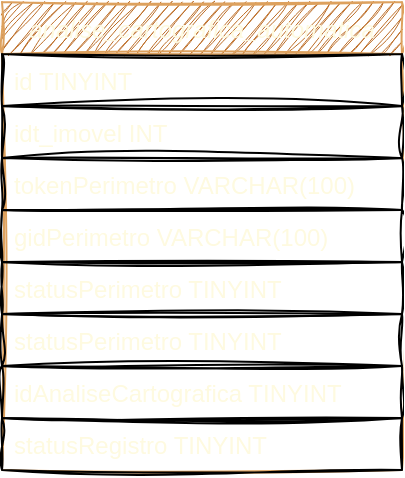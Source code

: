 <mxfile version="21.3.3" type="github">
  <diagram id="C5RBs43oDa-KdzZeNtuy" name="Page-1">
    <mxGraphModel dx="693" dy="372" grid="1" gridSize="10" guides="1" tooltips="1" connect="1" arrows="1" fold="1" page="1" pageScale="1" pageWidth="827" pageHeight="1169" math="0" shadow="0">
      <root>
        <mxCell id="WIyWlLk6GJQsqaUBKTNV-0" />
        <mxCell id="WIyWlLk6GJQsqaUBKTNV-1" parent="WIyWlLk6GJQsqaUBKTNV-0" />
        <mxCell id="zkfFHV4jXpPFQw0GAbJ--0" value="analise_cartografica_automatica" style="swimlane;fontStyle=2;align=center;verticalAlign=top;childLayout=stackLayout;horizontal=1;startSize=26;horizontalStack=0;resizeParent=1;resizeLast=0;collapsible=1;marginBottom=0;rounded=0;shadow=0;strokeWidth=1;labelBackgroundColor=none;fillColor=#BC6C25;strokeColor=#DDA15E;fontColor=#FEFAE0;sketch=1;curveFitting=1;jiggle=2;" parent="WIyWlLk6GJQsqaUBKTNV-1" vertex="1">
          <mxGeometry x="200" y="120" width="200" height="234" as="geometry">
            <mxRectangle x="230" y="140" width="160" height="26" as="alternateBounds" />
          </mxGeometry>
        </mxCell>
        <mxCell id="zkfFHV4jXpPFQw0GAbJ--1" value="id TINYINT" style="text;align=left;verticalAlign=top;spacingLeft=4;spacingRight=4;overflow=hidden;rotatable=0;points=[[0,0.5],[1,0.5]];portConstraint=eastwest;rounded=0;labelBackgroundColor=none;fontColor=#FEFAE0;strokeColor=default;sketch=1;curveFitting=1;jiggle=2;" parent="zkfFHV4jXpPFQw0GAbJ--0" vertex="1">
          <mxGeometry y="26" width="200" height="26" as="geometry" />
        </mxCell>
        <mxCell id="pYt54SIEii94xFcOSwYT-2" value="idt_imovel INT" style="text;align=left;verticalAlign=top;spacingLeft=4;spacingRight=4;overflow=hidden;rotatable=0;points=[[0,0.5],[1,0.5]];portConstraint=eastwest;rounded=0;shadow=0;html=0;labelBackgroundColor=none;fontColor=#FEFAE0;strokeColor=default;sketch=1;curveFitting=1;jiggle=2;" vertex="1" parent="zkfFHV4jXpPFQw0GAbJ--0">
          <mxGeometry y="52" width="200" height="26" as="geometry" />
        </mxCell>
        <mxCell id="zkfFHV4jXpPFQw0GAbJ--2" value="tokenPerimetro VARCHAR(100)" style="text;align=left;verticalAlign=top;spacingLeft=4;spacingRight=4;overflow=hidden;rotatable=0;points=[[0,0.5],[1,0.5]];portConstraint=eastwest;rounded=0;shadow=0;html=0;labelBackgroundColor=none;fontColor=#FEFAE0;strokeColor=default;sketch=1;curveFitting=1;jiggle=2;" parent="zkfFHV4jXpPFQw0GAbJ--0" vertex="1">
          <mxGeometry y="78" width="200" height="26" as="geometry" />
        </mxCell>
        <mxCell id="zkfFHV4jXpPFQw0GAbJ--3" value="gidPerimetro VARCHAR(100)" style="text;align=left;verticalAlign=top;spacingLeft=4;spacingRight=4;overflow=hidden;rotatable=0;points=[[0,0.5],[1,0.5]];portConstraint=eastwest;rounded=0;shadow=0;html=0;labelBackgroundColor=none;fontColor=#FEFAE0;strokeColor=default;sketch=1;curveFitting=1;jiggle=2;" parent="zkfFHV4jXpPFQw0GAbJ--0" vertex="1">
          <mxGeometry y="104" width="200" height="26" as="geometry" />
        </mxCell>
        <mxCell id="pYt54SIEii94xFcOSwYT-3" value="statusPerimetro TINYINT" style="text;align=left;verticalAlign=top;spacingLeft=4;spacingRight=4;overflow=hidden;rotatable=0;points=[[0,0.5],[1,0.5]];portConstraint=eastwest;rounded=0;shadow=0;html=0;labelBackgroundColor=none;fontColor=#FEFAE0;strokeColor=default;sketch=1;curveFitting=1;jiggle=2;" vertex="1" parent="zkfFHV4jXpPFQw0GAbJ--0">
          <mxGeometry y="130" width="200" height="26" as="geometry" />
        </mxCell>
        <mxCell id="pYt54SIEii94xFcOSwYT-4" value="statusPerimetro TINYINT" style="text;align=left;verticalAlign=top;spacingLeft=4;spacingRight=4;overflow=hidden;rotatable=0;points=[[0,0.5],[1,0.5]];portConstraint=eastwest;rounded=0;shadow=0;html=0;labelBackgroundColor=none;fontColor=#FEFAE0;strokeColor=default;sketch=1;curveFitting=1;jiggle=2;" vertex="1" parent="zkfFHV4jXpPFQw0GAbJ--0">
          <mxGeometry y="156" width="200" height="26" as="geometry" />
        </mxCell>
        <mxCell id="pYt54SIEii94xFcOSwYT-5" value="idAnaliseCartografica TINYINT" style="text;align=left;verticalAlign=top;spacingLeft=4;spacingRight=4;overflow=hidden;rotatable=0;points=[[0,0.5],[1,0.5]];portConstraint=eastwest;rounded=0;shadow=0;html=0;labelBackgroundColor=none;fontColor=#FEFAE0;strokeColor=default;sketch=1;curveFitting=1;jiggle=2;" vertex="1" parent="zkfFHV4jXpPFQw0GAbJ--0">
          <mxGeometry y="182" width="200" height="26" as="geometry" />
        </mxCell>
        <mxCell id="pYt54SIEii94xFcOSwYT-6" value="statusRegistro TINYINT" style="text;align=left;verticalAlign=top;spacingLeft=4;spacingRight=4;overflow=hidden;rotatable=0;points=[[0,0.5],[1,0.5]];portConstraint=eastwest;rounded=0;shadow=0;html=0;labelBackgroundColor=none;fontColor=#FEFAE0;strokeColor=default;sketch=1;curveFitting=1;jiggle=2;" vertex="1" parent="zkfFHV4jXpPFQw0GAbJ--0">
          <mxGeometry y="208" width="200" height="26" as="geometry" />
        </mxCell>
      </root>
    </mxGraphModel>
  </diagram>
</mxfile>
